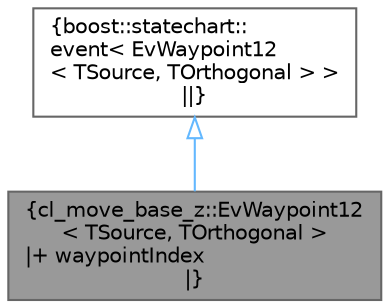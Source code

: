 digraph "cl_move_base_z::EvWaypoint12&lt; TSource, TOrthogonal &gt;"
{
 // LATEX_PDF_SIZE
  bgcolor="transparent";
  edge [fontname=Helvetica,fontsize=10,labelfontname=Helvetica,labelfontsize=10];
  node [fontname=Helvetica,fontsize=10,shape=box,height=0.2,width=0.4];
  Node1 [label="{cl_move_base_z::EvWaypoint12\l\< TSource, TOrthogonal \>\n|+ waypointIndex\l|}",height=0.2,width=0.4,color="gray40", fillcolor="grey60", style="filled", fontcolor="black",tooltip=" "];
  Node2 -> Node1 [dir="back",color="steelblue1",style="solid",arrowtail="onormal"];
  Node2 [label="{boost::statechart::\levent\< EvWaypoint12\l\< TSource, TOrthogonal \> \>\n||}",height=0.2,width=0.4,color="gray40", fillcolor="white", style="filled",URL="$classboost_1_1statechart_1_1event.html",tooltip=" "];
}
